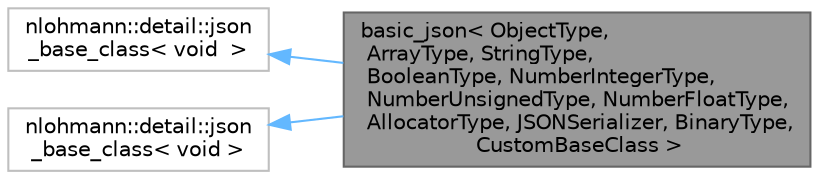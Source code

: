 digraph "basic_json&lt; ObjectType, ArrayType, StringType, BooleanType, NumberIntegerType, NumberUnsignedType, NumberFloatType, AllocatorType, JSONSerializer, BinaryType, CustomBaseClass &gt;"
{
 // LATEX_PDF_SIZE
  bgcolor="transparent";
  edge [fontname=Helvetica,fontsize=10,labelfontname=Helvetica,labelfontsize=10];
  node [fontname=Helvetica,fontsize=10,shape=box,height=0.2,width=0.4];
  rankdir="LR";
  Node1 [id="Node000001",label="basic_json\< ObjectType,\l ArrayType, StringType,\l BooleanType, NumberIntegerType,\l NumberUnsignedType, NumberFloatType,\l AllocatorType, JSONSerializer, BinaryType,\l CustomBaseClass \>",height=0.2,width=0.4,color="gray40", fillcolor="grey60", style="filled", fontcolor="black",tooltip="namespace for Niels Lohmann"];
  Node2 -> Node1 [id="edge1_Node000001_Node000002",dir="back",color="steelblue1",style="solid",tooltip=" "];
  Node2 [id="Node000002",label="nlohmann::detail::json\l_base_class\< void  \>",height=0.2,width=0.4,color="grey75", fillcolor="white", style="filled",tooltip=" "];
  Node3 -> Node1 [id="edge2_Node000001_Node000003",dir="back",color="steelblue1",style="solid",tooltip=" "];
  Node3 [id="Node000003",label="nlohmann::detail::json\l_base_class\< void \>",height=0.2,width=0.4,color="grey75", fillcolor="white", style="filled",tooltip=" "];
}
